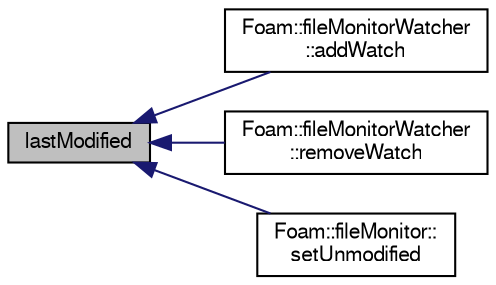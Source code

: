 digraph "lastModified"
{
  bgcolor="transparent";
  edge [fontname="FreeSans",fontsize="10",labelfontname="FreeSans",labelfontsize="10"];
  node [fontname="FreeSans",fontsize="10",shape=record];
  rankdir="LR";
  Node102998 [label="lastModified",height=0.2,width=0.4,color="black", fillcolor="grey75", style="filled", fontcolor="black"];
  Node102998 -> Node102999 [dir="back",color="midnightblue",fontsize="10",style="solid",fontname="FreeSans"];
  Node102999 [label="Foam::fileMonitorWatcher\l::addWatch",height=0.2,width=0.4,color="black",URL="$a28522.html#acaefed897622fceba52d1e4639d0731a"];
  Node102998 -> Node103000 [dir="back",color="midnightblue",fontsize="10",style="solid",fontname="FreeSans"];
  Node103000 [label="Foam::fileMonitorWatcher\l::removeWatch",height=0.2,width=0.4,color="black",URL="$a28522.html#af6bc3601e2d872659eb08a6ce125e4b8"];
  Node102998 -> Node103001 [dir="back",color="midnightblue",fontsize="10",style="solid",fontname="FreeSans"];
  Node103001 [label="Foam::fileMonitor::\lsetUnmodified",height=0.2,width=0.4,color="black",URL="$a28526.html#a5ed0ee38d9e613f9a647cd99dc6d4d63",tooltip="Reset state (e.g. after having read it) using handle. "];
}
